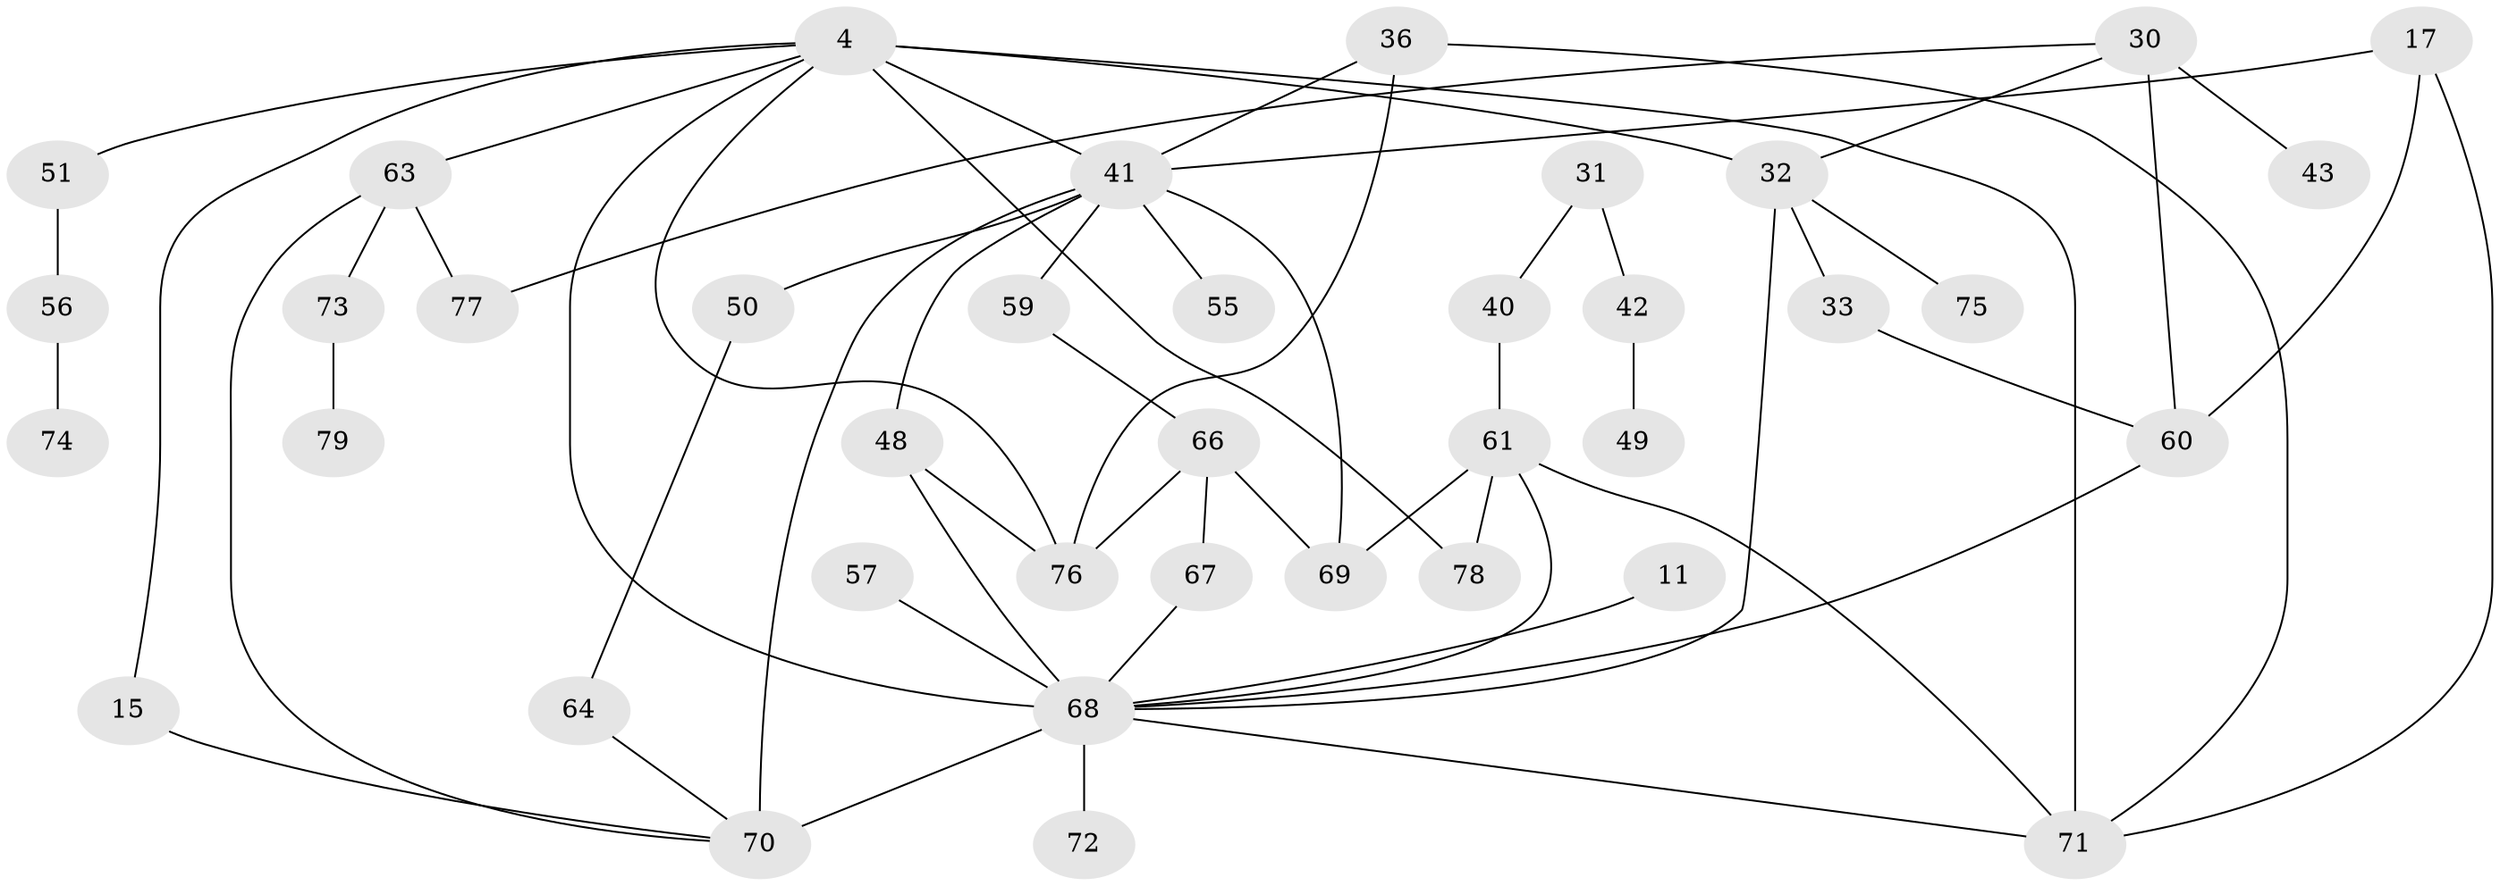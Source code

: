 // original degree distribution, {8: 0.02531645569620253, 7: 0.012658227848101266, 5: 0.08860759493670886, 6: 0.02531645569620253, 3: 0.2911392405063291, 2: 0.31645569620253167, 1: 0.16455696202531644, 4: 0.0759493670886076}
// Generated by graph-tools (version 1.1) at 2025/42/03/09/25 04:42:32]
// undirected, 39 vertices, 59 edges
graph export_dot {
graph [start="1"]
  node [color=gray90,style=filled];
  4 [super="+1"];
  11;
  15 [super="+12"];
  17;
  30;
  31;
  32 [super="+14+27"];
  33;
  36;
  40 [super="+24"];
  41 [super="+26"];
  42;
  43;
  48 [super="+38"];
  49;
  50;
  51 [super="+7"];
  55 [super="+23"];
  56 [super="+8"];
  57;
  59;
  60 [super="+20"];
  61 [super="+3+34+47"];
  63 [super="+46"];
  64;
  66 [super="+44"];
  67;
  68 [super="+53+58+21+45"];
  69;
  70 [super="+25+29+62+52"];
  71 [super="+18+16+37"];
  72 [super="+54"];
  73;
  74;
  75;
  76 [super="+35"];
  77;
  78 [super="+65"];
  79;
  4 -- 51 [weight=3];
  4 -- 41 [weight=2];
  4 -- 71 [weight=2];
  4 -- 32 [weight=2];
  4 -- 76;
  4 -- 63;
  4 -- 78;
  4 -- 15;
  4 -- 68;
  11 -- 68;
  15 -- 70;
  17 -- 60;
  17 -- 41;
  17 -- 71;
  30 -- 43;
  30 -- 32;
  30 -- 60 [weight=2];
  30 -- 77;
  31 -- 42;
  31 -- 40;
  32 -- 33;
  32 -- 75;
  32 -- 68;
  33 -- 60;
  36 -- 41;
  36 -- 71;
  36 -- 76;
  40 -- 61;
  41 -- 69;
  41 -- 50;
  41 -- 59;
  41 -- 48;
  41 -- 70 [weight=2];
  41 -- 55;
  42 -- 49;
  48 -- 76;
  48 -- 68;
  50 -- 64;
  51 -- 56;
  56 -- 74;
  57 -- 68;
  59 -- 66;
  60 -- 68;
  61 -- 69;
  61 -- 71;
  61 -- 78;
  61 -- 68 [weight=2];
  63 -- 73;
  63 -- 77;
  63 -- 70;
  64 -- 70;
  66 -- 76 [weight=2];
  66 -- 67;
  66 -- 69;
  67 -- 68;
  68 -- 70 [weight=4];
  68 -- 71;
  68 -- 72 [weight=3];
  73 -- 79;
}
